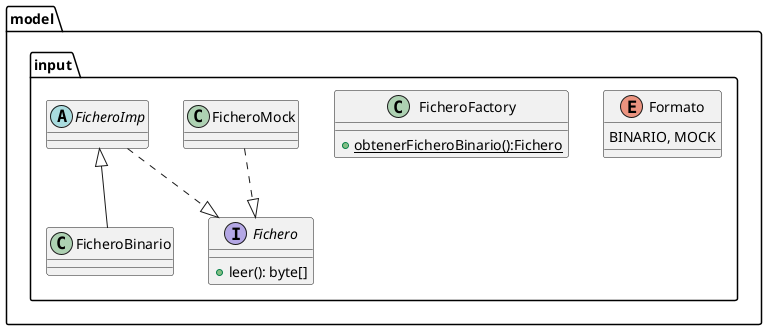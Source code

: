 @startuml fichero

    package model{
        package input{
            enum Formato{
                BINARIO, MOCK
            }

            class FicheroFactory{
                {static} + obtenerFicheroBinario():Fichero
            }

            class FicheroMock{

            }

            class FicheroBinario{

            }

            abstract FicheroImp{

            }

            interface Fichero{
                + leer(): byte[] 
                
            }
        }
    }

     FicheroImp <|-- FicheroBinario 
     FicheroMock ..|> Fichero 
     FicheroImp ..|> Fichero
@enduml